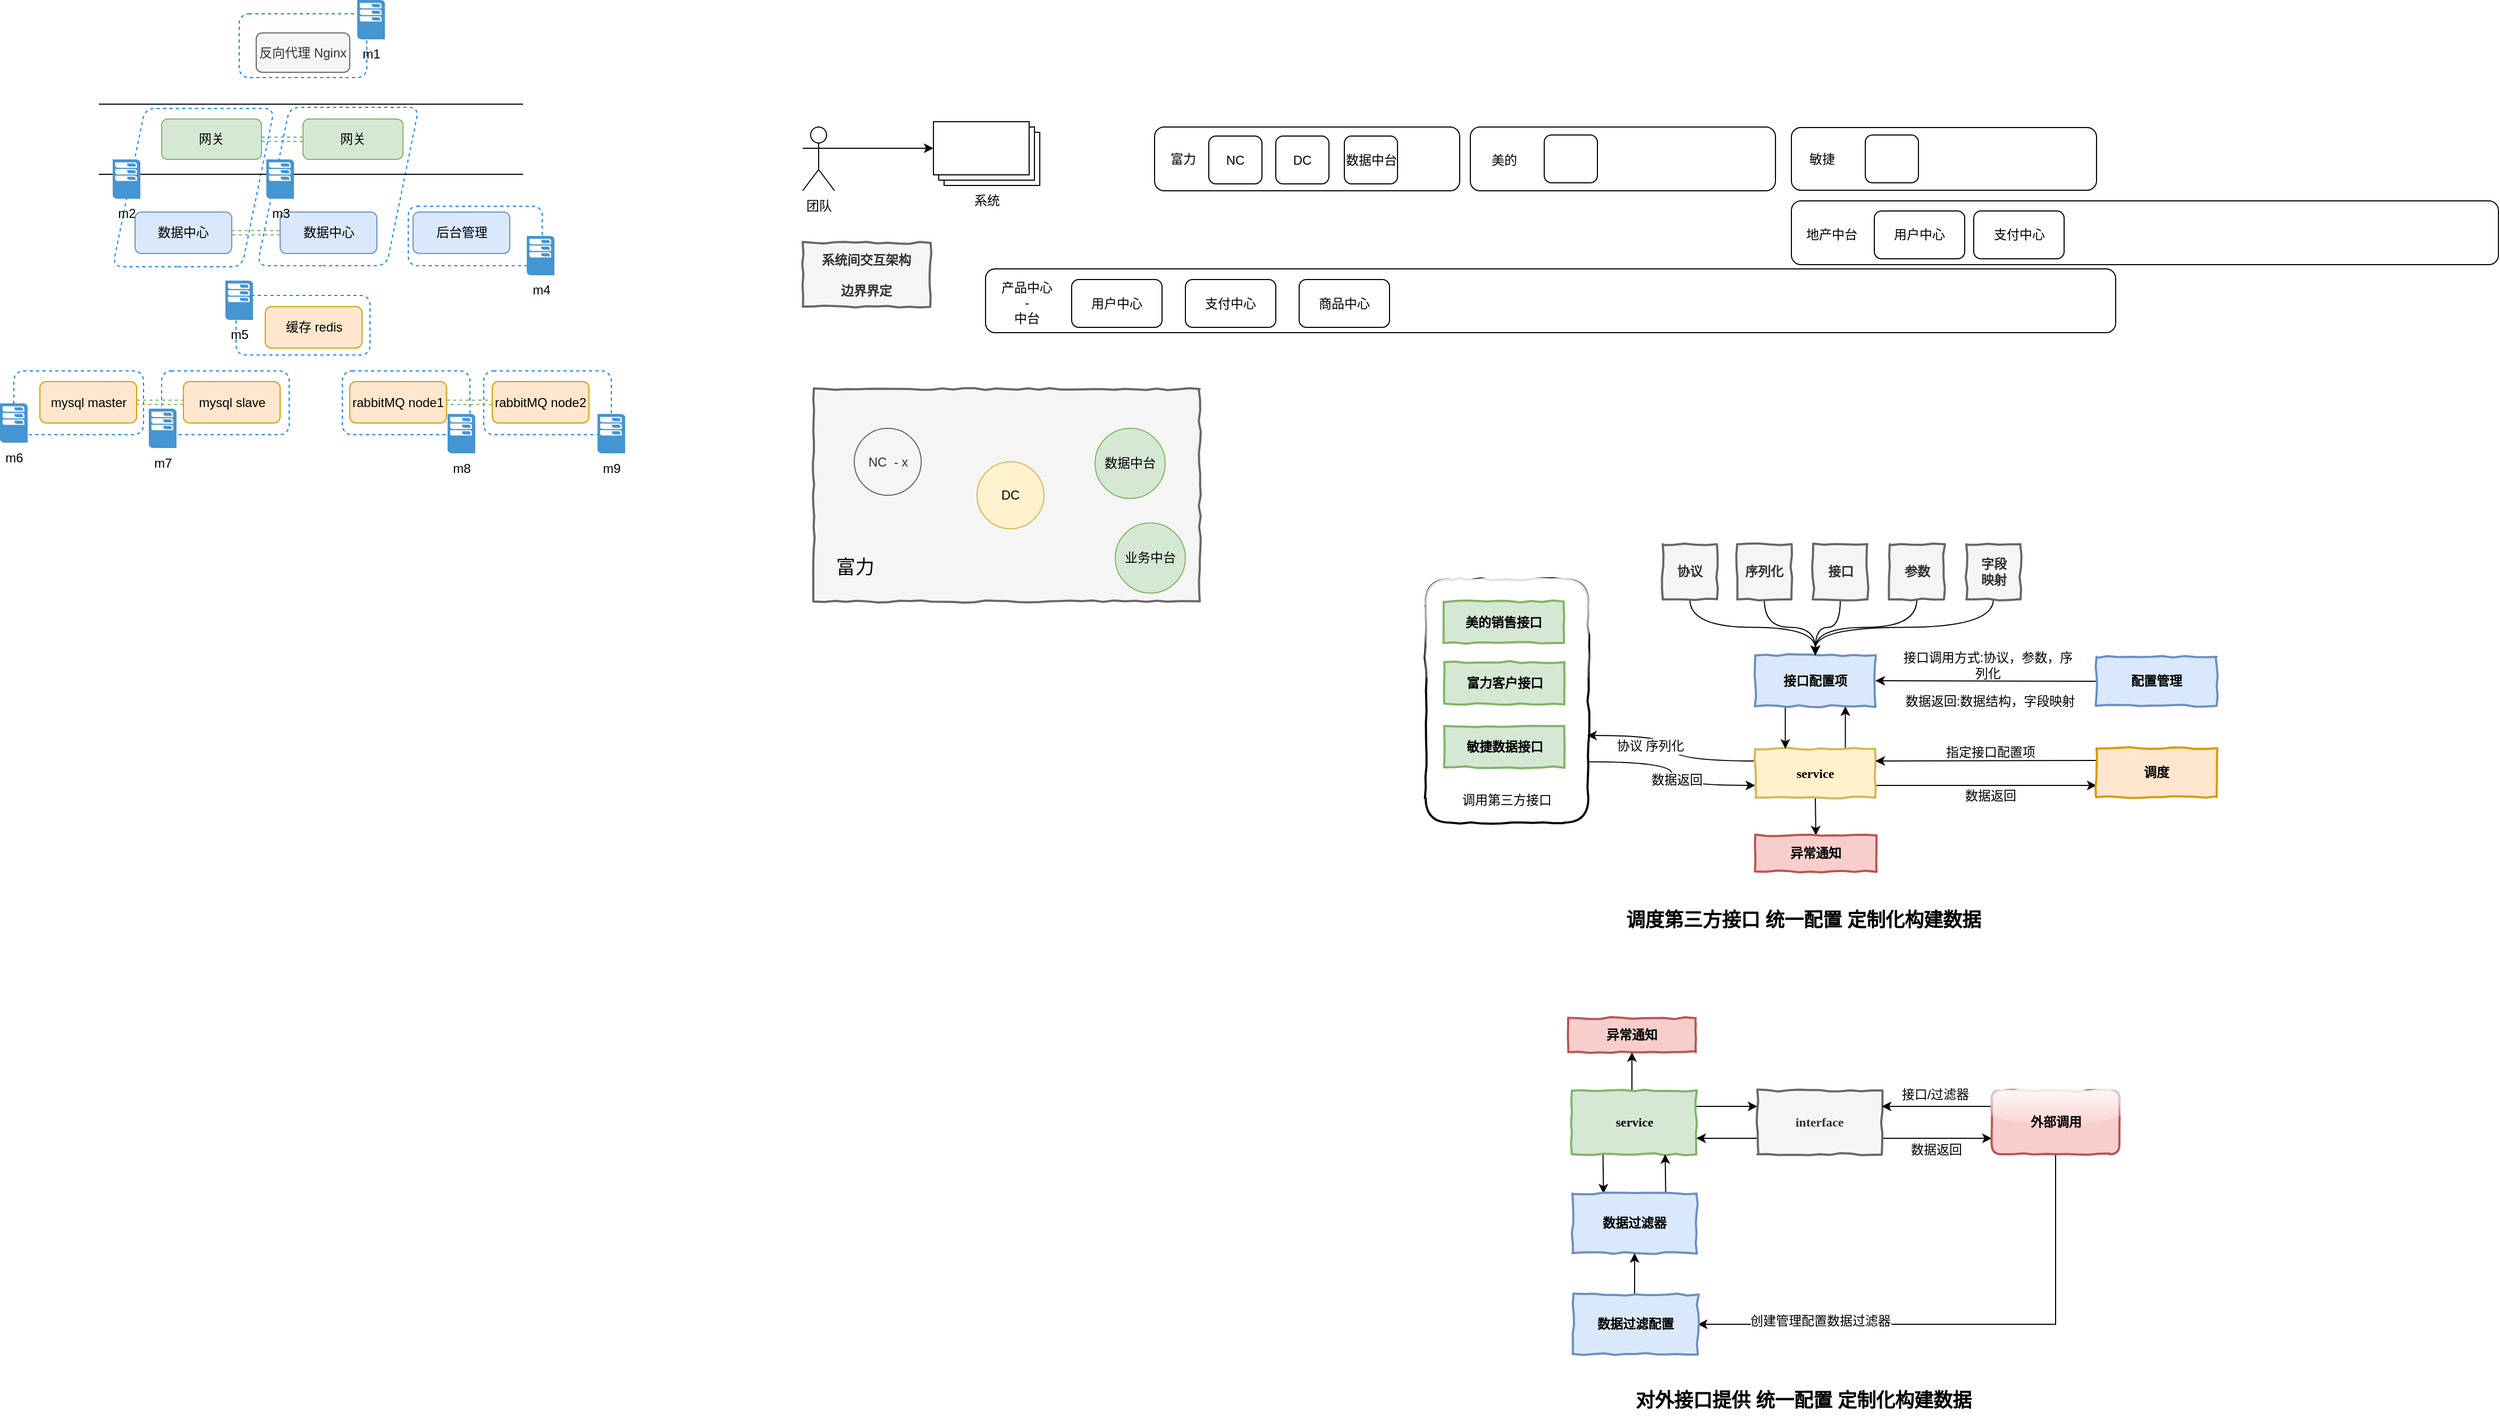 <mxfile version="10.6.3" type="github"><diagram id="8j4QV6iupwo2BrZy_Bge" name="ç¬¬ 1 é¡µ"><mxGraphModel dx="860" dy="574" grid="0" gridSize="10" guides="1" tooltips="1" connect="1" arrows="1" fold="1" page="1" pageScale="1" pageWidth="3300" pageHeight="4681" math="0" shadow="0"><root><mxCell id="0"/><mxCell id="1" parent="0"/><mxCell id="ocPGmNljcIVCdiM4A9-b-28" style="edgeStyle=orthogonalEdgeStyle;curved=1;rounded=0;orthogonalLoop=1;jettySize=auto;html=1;exitX=1;exitY=0.75;exitDx=0;exitDy=0;entryX=0;entryY=0.75;entryDx=0;entryDy=0;" edge="1" parent="1" source="ocPGmNljcIVCdiM4A9-b-8" target="ocPGmNljcIVCdiM4A9-b-10"><mxGeometry relative="1" as="geometry"/></mxCell><mxCell id="ocPGmNljcIVCdiM4A9-b-67" value="数据返回" style="text;html=1;resizable=0;points=[];align=center;verticalAlign=middle;labelBackgroundColor=#ffffff;" vertex="1" connectable="0" parent="ocPGmNljcIVCdiM4A9-b-28"><mxGeometry x="0.169" y="5" relative="1" as="geometry"><mxPoint as="offset"/></mxGeometry></mxCell><mxCell id="ocPGmNljcIVCdiM4A9-b-8" value="" style="html=1;whiteSpace=wrap;comic=1;strokeWidth=2;fontFamily=Comic Sans MS;fontStyle=1;rounded=1;glass=1;" vertex="1" parent="1"><mxGeometry x="1460" y="651" width="153" height="229" as="geometry"/></mxCell><mxCell id="tUfepJN6wgVoiMTjJK6x-27" value="" style="html=1;whiteSpace=wrap;comic=1;strokeWidth=2;fontFamily=Comic Sans MS;fontStyle=1;fillColor=#f5f5f5;strokeColor=#666666;fontColor=#333333;" vertex="1" parent="1"><mxGeometry x="884.5" y="472" width="363" height="200" as="geometry"/></mxCell><mxCell id="m1JuSl54RkbRaj8ku_ya-29" value="" style="rounded=1;whiteSpace=wrap;html=1;dashed=1;strokeColor=#007FFF;fillColor=none;" parent="1" vertex="1"><mxGeometry x="574" y="455" width="120" height="60" as="geometry"/></mxCell><mxCell id="m1JuSl54RkbRaj8ku_ya-28" value="" style="rounded=1;whiteSpace=wrap;html=1;dashed=1;strokeColor=#007FFF;fillColor=none;" parent="1" vertex="1"><mxGeometry x="441" y="455" width="120" height="60" as="geometry"/></mxCell><mxCell id="m1JuSl54RkbRaj8ku_ya-26" value="" style="rounded=1;whiteSpace=wrap;html=1;dashed=1;strokeColor=#007FFF;fillColor=none;" parent="1" vertex="1"><mxGeometry x="132" y="455" width="122" height="60" as="geometry"/></mxCell><mxCell id="m1JuSl54RkbRaj8ku_ya-27" value="" style="rounded=1;whiteSpace=wrap;html=1;dashed=1;strokeColor=#007FFF;fillColor=none;" parent="1" vertex="1"><mxGeometry x="271" y="455" width="120" height="60" as="geometry"/></mxCell><mxCell id="m1JuSl54RkbRaj8ku_ya-23" value="" style="rounded=1;whiteSpace=wrap;html=1;dashed=1;strokeColor=#007FFF;fillColor=none;" parent="1" vertex="1"><mxGeometry x="341" y="384" width="126" height="56" as="geometry"/></mxCell><mxCell id="m1JuSl54RkbRaj8ku_ya-21" value="" style="rounded=1;whiteSpace=wrap;html=1;dashed=1;strokeColor=#007FFF;fillColor=none;" parent="1" vertex="1"><mxGeometry x="503" y="300" width="126" height="56" as="geometry"/></mxCell><mxCell id="m1JuSl54RkbRaj8ku_ya-35" value="" style="shape=parallelogram;perimeter=parallelogramPerimeter;whiteSpace=wrap;html=1;dashed=1;strokeColor=#007FFF;fillColor=none;rounded=1;" parent="1" vertex="1"><mxGeometry x="361" y="207" width="152" height="149" as="geometry"/></mxCell><mxCell id="m1JuSl54RkbRaj8ku_ya-34" value="" style="shape=parallelogram;perimeter=parallelogramPerimeter;whiteSpace=wrap;html=1;dashed=1;strokeColor=#007FFF;fillColor=none;rounded=1;" parent="1" vertex="1"><mxGeometry x="225" y="208" width="152" height="149" as="geometry"/></mxCell><mxCell id="m1JuSl54RkbRaj8ku_ya-1" value="反向代理 Nginx" style="rounded=1;whiteSpace=wrap;html=1;fillColor=#f5f5f5;strokeColor=#666666;fontColor=#333333;" parent="1" vertex="1"><mxGeometry x="360" y="137" width="88" height="37" as="geometry"/></mxCell><mxCell id="m1JuSl54RkbRaj8ku_ya-40" style="edgeStyle=orthogonalEdgeStyle;curved=1;rounded=0;orthogonalLoop=1;jettySize=auto;html=1;exitX=1;exitY=0.5;exitDx=0;exitDy=0;entryX=0;entryY=0.5;entryDx=0;entryDy=0;dashed=1;shape=link;strokeColor=#67AB9F;" parent="1" source="m1JuSl54RkbRaj8ku_ya-2" target="m1JuSl54RkbRaj8ku_ya-3" edge="1"><mxGeometry relative="1" as="geometry"/></mxCell><mxCell id="m1JuSl54RkbRaj8ku_ya-2" value="网关&lt;br&gt;" style="rounded=1;whiteSpace=wrap;html=1;fillColor=#d5e8d4;strokeColor=#82b366;" parent="1" vertex="1"><mxGeometry x="271" y="218" width="94" height="38" as="geometry"/></mxCell><mxCell id="m1JuSl54RkbRaj8ku_ya-3" value="网关&lt;br&gt;" style="rounded=1;whiteSpace=wrap;html=1;fillColor=#d5e8d4;strokeColor=#82b366;" parent="1" vertex="1"><mxGeometry x="404" y="218" width="94" height="38" as="geometry"/></mxCell><mxCell id="m1JuSl54RkbRaj8ku_ya-4" value="" style="shape=link;html=1;width=66;" parent="1" edge="1"><mxGeometry width="50" height="50" relative="1" as="geometry"><mxPoint x="212" y="237" as="sourcePoint"/><mxPoint x="611" y="237" as="targetPoint"/></mxGeometry></mxCell><mxCell id="m1JuSl54RkbRaj8ku_ya-41" style="edgeStyle=orthogonalEdgeStyle;shape=link;curved=1;rounded=0;orthogonalLoop=1;jettySize=auto;html=1;exitX=1;exitY=0.5;exitDx=0;exitDy=0;entryX=0;entryY=0.5;entryDx=0;entryDy=0;dashed=1;fillColor=#d5e8d4;strokeColor=#82b366;" parent="1" source="m1JuSl54RkbRaj8ku_ya-5" target="m1JuSl54RkbRaj8ku_ya-6" edge="1"><mxGeometry relative="1" as="geometry"/></mxCell><mxCell id="m1JuSl54RkbRaj8ku_ya-5" value="数据中心&lt;br&gt;" style="rounded=1;whiteSpace=wrap;html=1;fillColor=#dae8fc;strokeColor=#6c8ebf;" parent="1" vertex="1"><mxGeometry x="246" y="305.5" width="91" height="39" as="geometry"/></mxCell><mxCell id="m1JuSl54RkbRaj8ku_ya-6" value="数据中心&lt;br&gt;" style="rounded=1;whiteSpace=wrap;html=1;fillColor=#dae8fc;strokeColor=#6c8ebf;" parent="1" vertex="1"><mxGeometry x="382.5" y="305.5" width="91" height="39" as="geometry"/></mxCell><mxCell id="m1JuSl54RkbRaj8ku_ya-7" value="后台管理&lt;br&gt;" style="rounded=1;whiteSpace=wrap;html=1;fillColor=#dae8fc;strokeColor=#6c8ebf;" parent="1" vertex="1"><mxGeometry x="507.5" y="305.5" width="91" height="39" as="geometry"/></mxCell><mxCell id="m1JuSl54RkbRaj8ku_ya-9" value="缓存 redis&lt;br&gt;" style="rounded=1;whiteSpace=wrap;html=1;fillColor=#ffe6cc;strokeColor=#d79b00;" parent="1" vertex="1"><mxGeometry x="368.5" y="394.5" width="91" height="39" as="geometry"/></mxCell><mxCell id="m1JuSl54RkbRaj8ku_ya-43" style="edgeStyle=orthogonalEdgeStyle;shape=link;curved=1;rounded=0;orthogonalLoop=1;jettySize=auto;html=1;exitX=1;exitY=0.5;exitDx=0;exitDy=0;entryX=0;entryY=0.5;entryDx=0;entryDy=0;dashed=1;fillColor=#d5e8d4;strokeColor=#82b366;" parent="1" source="m1JuSl54RkbRaj8ku_ya-10" target="m1JuSl54RkbRaj8ku_ya-11" edge="1"><mxGeometry relative="1" as="geometry"/></mxCell><mxCell id="m1JuSl54RkbRaj8ku_ya-10" value="mysql master&lt;br&gt;" style="rounded=1;whiteSpace=wrap;html=1;fillColor=#ffe6cc;strokeColor=#d79b00;" parent="1" vertex="1"><mxGeometry x="156.5" y="465" width="91" height="39" as="geometry"/></mxCell><mxCell id="m1JuSl54RkbRaj8ku_ya-11" value="mysql slave&lt;br&gt;" style="rounded=1;whiteSpace=wrap;html=1;fillColor=#ffe6cc;strokeColor=#d79b00;" parent="1" vertex="1"><mxGeometry x="291.5" y="465" width="91" height="39" as="geometry"/></mxCell><mxCell id="m1JuSl54RkbRaj8ku_ya-44" style="edgeStyle=orthogonalEdgeStyle;shape=link;curved=1;rounded=0;orthogonalLoop=1;jettySize=auto;html=1;exitX=1;exitY=0.5;exitDx=0;exitDy=0;entryX=0;entryY=0.5;entryDx=0;entryDy=0;dashed=1;fillColor=#d5e8d4;strokeColor=#82b366;" parent="1" source="m1JuSl54RkbRaj8ku_ya-12" target="m1JuSl54RkbRaj8ku_ya-13" edge="1"><mxGeometry relative="1" as="geometry"/></mxCell><mxCell id="m1JuSl54RkbRaj8ku_ya-12" value="rabbitMQ node1" style="rounded=1;whiteSpace=wrap;html=1;fillColor=#ffe6cc;strokeColor=#d79b00;" parent="1" vertex="1"><mxGeometry x="448" y="465" width="91" height="39" as="geometry"/></mxCell><mxCell id="m1JuSl54RkbRaj8ku_ya-13" value="rabbitMQ node2" style="rounded=1;whiteSpace=wrap;html=1;fillColor=#ffe6cc;strokeColor=#d79b00;" parent="1" vertex="1"><mxGeometry x="582" y="465" width="91" height="39" as="geometry"/></mxCell><mxCell id="m1JuSl54RkbRaj8ku_ya-19" value="" style="rounded=1;whiteSpace=wrap;html=1;dashed=1;strokeColor=#007FFF;fillColor=none;" parent="1" vertex="1"><mxGeometry x="344" y="119" width="120" height="60" as="geometry"/></mxCell><mxCell id="m1JuSl54RkbRaj8ku_ya-20" value="m1" style="shadow=0;dashed=0;html=1;strokeColor=none;fillColor=#4495D1;labelPosition=center;verticalLabelPosition=bottom;verticalAlign=top;align=center;outlineConnect=0;shape=mxgraph.veeam.2d.esx_esxi;" parent="1" vertex="1"><mxGeometry x="455" y="106" width="26" height="37" as="geometry"/></mxCell><mxCell id="m1JuSl54RkbRaj8ku_ya-24" value="m5" style="shadow=0;dashed=0;html=1;strokeColor=none;fillColor=#4495D1;labelPosition=center;verticalLabelPosition=bottom;verticalAlign=top;align=center;outlineConnect=0;shape=mxgraph.veeam.2d.esx_esxi;" parent="1" vertex="1"><mxGeometry x="331" y="370" width="26" height="37" as="geometry"/></mxCell><mxCell id="m1JuSl54RkbRaj8ku_ya-30" value="m6" style="shadow=0;dashed=0;html=1;strokeColor=none;fillColor=#4495D1;labelPosition=center;verticalLabelPosition=bottom;verticalAlign=top;align=center;outlineConnect=0;shape=mxgraph.veeam.2d.esx_esxi;" parent="1" vertex="1"><mxGeometry x="119" y="485.5" width="26" height="37" as="geometry"/></mxCell><mxCell id="m1JuSl54RkbRaj8ku_ya-31" value="m7" style="shadow=0;dashed=0;html=1;strokeColor=none;fillColor=#4495D1;labelPosition=center;verticalLabelPosition=bottom;verticalAlign=top;align=center;outlineConnect=0;shape=mxgraph.veeam.2d.esx_esxi;" parent="1" vertex="1"><mxGeometry x="259" y="490.5" width="26" height="37" as="geometry"/></mxCell><mxCell id="m1JuSl54RkbRaj8ku_ya-32" value="m8" style="shadow=0;dashed=0;html=1;strokeColor=none;fillColor=#4495D1;labelPosition=center;verticalLabelPosition=bottom;verticalAlign=top;align=center;outlineConnect=0;shape=mxgraph.veeam.2d.esx_esxi;" parent="1" vertex="1"><mxGeometry x="540" y="495.5" width="26" height="37" as="geometry"/></mxCell><mxCell id="m1JuSl54RkbRaj8ku_ya-33" value="m9&lt;br&gt;" style="shadow=0;dashed=0;html=1;strokeColor=none;fillColor=#4495D1;labelPosition=center;verticalLabelPosition=bottom;verticalAlign=top;align=center;outlineConnect=0;shape=mxgraph.veeam.2d.esx_esxi;" parent="1" vertex="1"><mxGeometry x="681" y="495.5" width="26" height="37" as="geometry"/></mxCell><mxCell id="m1JuSl54RkbRaj8ku_ya-36" value="m2" style="shadow=0;dashed=0;html=1;strokeColor=none;fillColor=#4495D1;labelPosition=center;verticalLabelPosition=bottom;verticalAlign=top;align=center;outlineConnect=0;shape=mxgraph.veeam.2d.esx_esxi;" parent="1" vertex="1"><mxGeometry x="225" y="256" width="26" height="37" as="geometry"/></mxCell><mxCell id="m1JuSl54RkbRaj8ku_ya-38" value="m3" style="shadow=0;dashed=0;html=1;strokeColor=none;fillColor=#4495D1;labelPosition=center;verticalLabelPosition=bottom;verticalAlign=top;align=center;outlineConnect=0;shape=mxgraph.veeam.2d.esx_esxi;" parent="1" vertex="1"><mxGeometry x="369.5" y="256" width="26" height="37" as="geometry"/></mxCell><mxCell id="m1JuSl54RkbRaj8ku_ya-39" value="m4&lt;br&gt;" style="shadow=0;dashed=0;html=1;strokeColor=none;fillColor=#4495D1;labelPosition=center;verticalLabelPosition=bottom;verticalAlign=top;align=center;outlineConnect=0;shape=mxgraph.veeam.2d.esx_esxi;" parent="1" vertex="1"><mxGeometry x="614.5" y="328" width="26" height="37" as="geometry"/></mxCell><mxCell id="tUfepJN6wgVoiMTjJK6x-1" value="" style="rounded=1;whiteSpace=wrap;html=1;" vertex="1" parent="1"><mxGeometry x="1046" y="359" width="1063" height="60" as="geometry"/></mxCell><mxCell id="tUfepJN6wgVoiMTjJK6x-2" value="用户中心" style="rounded=1;whiteSpace=wrap;html=1;" vertex="1" parent="1"><mxGeometry x="1127" y="369" width="85" height="45" as="geometry"/></mxCell><mxCell id="tUfepJN6wgVoiMTjJK6x-3" value="产品中心&lt;br&gt;-&lt;br&gt;中台&lt;br&gt;&lt;br&gt;" style="text;html=1;strokeColor=none;fillColor=none;align=center;verticalAlign=middle;whiteSpace=wrap;rounded=0;" vertex="1" parent="1"><mxGeometry x="1058" y="388" width="54" height="20" as="geometry"/></mxCell><mxCell id="tUfepJN6wgVoiMTjJK6x-6" value="支付中心" style="rounded=1;whiteSpace=wrap;html=1;" vertex="1" parent="1"><mxGeometry x="1234" y="369" width="85" height="45" as="geometry"/></mxCell><mxCell id="tUfepJN6wgVoiMTjJK6x-7" value="商品中心" style="rounded=1;whiteSpace=wrap;html=1;" vertex="1" parent="1"><mxGeometry x="1341" y="369" width="85" height="45" as="geometry"/></mxCell><mxCell id="tUfepJN6wgVoiMTjJK6x-8" value="" style="rounded=1;whiteSpace=wrap;html=1;" vertex="1" parent="1"><mxGeometry x="1804" y="295" width="665" height="60" as="geometry"/></mxCell><mxCell id="tUfepJN6wgVoiMTjJK6x-9" value="地产中台" style="text;html=1;strokeColor=none;fillColor=none;align=center;verticalAlign=middle;whiteSpace=wrap;rounded=0;" vertex="1" parent="1"><mxGeometry x="1815" y="317" width="54" height="20" as="geometry"/></mxCell><mxCell id="tUfepJN6wgVoiMTjJK6x-10" value="用户中心" style="rounded=1;whiteSpace=wrap;html=1;" vertex="1" parent="1"><mxGeometry x="1882" y="304.5" width="85" height="45" as="geometry"/></mxCell><mxCell id="tUfepJN6wgVoiMTjJK6x-11" value="支付中心" style="rounded=1;whiteSpace=wrap;html=1;" vertex="1" parent="1"><mxGeometry x="1975.5" y="304.5" width="85" height="45" as="geometry"/></mxCell><mxCell id="tUfepJN6wgVoiMTjJK6x-12" value="" style="rounded=1;whiteSpace=wrap;html=1;" vertex="1" parent="1"><mxGeometry x="1205" y="225.5" width="287" height="60" as="geometry"/></mxCell><mxCell id="tUfepJN6wgVoiMTjJK6x-13" value="" style="rounded=1;whiteSpace=wrap;html=1;" vertex="1" parent="1"><mxGeometry x="1502" y="225.5" width="287" height="60" as="geometry"/></mxCell><mxCell id="tUfepJN6wgVoiMTjJK6x-14" value="富力" style="text;html=1;strokeColor=none;fillColor=none;align=center;verticalAlign=middle;whiteSpace=wrap;rounded=0;" vertex="1" parent="1"><mxGeometry x="1212" y="246" width="40" height="20" as="geometry"/></mxCell><mxCell id="tUfepJN6wgVoiMTjJK6x-15" value="NC" style="rounded=1;whiteSpace=wrap;html=1;" vertex="1" parent="1"><mxGeometry x="1256" y="234" width="50" height="45" as="geometry"/></mxCell><mxCell id="tUfepJN6wgVoiMTjJK6x-16" value="DC" style="rounded=1;whiteSpace=wrap;html=1;" vertex="1" parent="1"><mxGeometry x="1319" y="234" width="50" height="45" as="geometry"/></mxCell><mxCell id="tUfepJN6wgVoiMTjJK6x-17" value="数据中台" style="rounded=1;whiteSpace=wrap;html=1;" vertex="1" parent="1"><mxGeometry x="1383.5" y="234" width="50" height="45" as="geometry"/></mxCell><mxCell id="tUfepJN6wgVoiMTjJK6x-20" style="edgeStyle=orthogonalEdgeStyle;rounded=0;orthogonalLoop=1;jettySize=auto;html=1;exitX=1;exitY=0.333;exitDx=0;exitDy=0;exitPerimeter=0;entryX=0;entryY=0;entryDx=0;entryDy=25;entryPerimeter=0;" edge="1" parent="1" source="tUfepJN6wgVoiMTjJK6x-18" target="tUfepJN6wgVoiMTjJK6x-19"><mxGeometry relative="1" as="geometry"/></mxCell><mxCell id="tUfepJN6wgVoiMTjJK6x-18" value="团队" style="shape=umlActor;verticalLabelPosition=bottom;labelBackgroundColor=#ffffff;verticalAlign=top;html=1;outlineConnect=0;" vertex="1" parent="1"><mxGeometry x="874" y="225.5" width="30" height="60" as="geometry"/></mxCell><mxCell id="tUfepJN6wgVoiMTjJK6x-19" value="系统" style="verticalLabelPosition=bottom;verticalAlign=top;html=1;shape=mxgraph.basic.layered_rect;dx=10;outlineConnect=0;" vertex="1" parent="1"><mxGeometry x="997" y="220.5" width="100" height="60" as="geometry"/></mxCell><mxCell id="tUfepJN6wgVoiMTjJK6x-23" value="系统间交互架构&lt;br&gt;&lt;br&gt;边界界定&lt;br&gt;" style="html=1;whiteSpace=wrap;comic=1;strokeWidth=2;fontFamily=Comic Sans MS;fontStyle=1;fillColor=#f5f5f5;strokeColor=#666666;fontColor=#333333;" vertex="1" parent="1"><mxGeometry x="874" y="334.5" width="120" height="60" as="geometry"/></mxCell><mxCell id="tUfepJN6wgVoiMTjJK6x-24" value="DC" style="ellipse;whiteSpace=wrap;html=1;aspect=fixed;fillColor=#fff2cc;strokeColor=#d6b656;" vertex="1" parent="1"><mxGeometry x="1038" y="540.5" width="63" height="63" as="geometry"/></mxCell><mxCell id="tUfepJN6wgVoiMTjJK6x-25" value="数据中台&lt;br&gt;" style="ellipse;whiteSpace=wrap;html=1;aspect=fixed;fillColor=#d5e8d4;strokeColor=#82b366;" vertex="1" parent="1"><mxGeometry x="1149" y="509" width="66" height="66" as="geometry"/></mxCell><mxCell id="tUfepJN6wgVoiMTjJK6x-28" value="NC&amp;nbsp; - x" style="ellipse;whiteSpace=wrap;html=1;aspect=fixed;fillColor=#f5f5f5;strokeColor=#666666;fontColor=#333333;" vertex="1" parent="1"><mxGeometry x="922.5" y="509" width="63" height="63" as="geometry"/></mxCell><mxCell id="tUfepJN6wgVoiMTjJK6x-29" value="美的" style="text;html=1;strokeColor=none;fillColor=none;align=center;verticalAlign=middle;whiteSpace=wrap;rounded=0;" vertex="1" parent="1"><mxGeometry x="1514" y="247" width="40" height="20" as="geometry"/></mxCell><mxCell id="tUfepJN6wgVoiMTjJK6x-31" value="&lt;font style=&quot;font-size: 18px ; font-weight: normal&quot;&gt;富力&lt;/font&gt;" style="text;strokeColor=none;fillColor=none;html=1;fontSize=24;fontStyle=1;verticalAlign=middle;align=center;" vertex="1" parent="1"><mxGeometry x="893.5" y="618" width="58" height="40" as="geometry"/></mxCell><mxCell id="tUfepJN6wgVoiMTjJK6x-33" value="" style="rounded=1;whiteSpace=wrap;html=1;" vertex="1" parent="1"><mxGeometry x="1571.5" y="233" width="50" height="45" as="geometry"/></mxCell><mxCell id="ocPGmNljcIVCdiM4A9-b-1" value="" style="rounded=1;whiteSpace=wrap;html=1;" vertex="1" parent="1"><mxGeometry x="1804" y="226" width="287" height="59" as="geometry"/></mxCell><mxCell id="ocPGmNljcIVCdiM4A9-b-2" value="" style="rounded=1;whiteSpace=wrap;html=1;" vertex="1" parent="1"><mxGeometry x="1873.5" y="233" width="50" height="45" as="geometry"/></mxCell><mxCell id="ocPGmNljcIVCdiM4A9-b-3" value="敏捷" style="text;html=1;strokeColor=none;fillColor=none;align=center;verticalAlign=middle;whiteSpace=wrap;rounded=0;" vertex="1" parent="1"><mxGeometry x="1813" y="245.5" width="40" height="20" as="geometry"/></mxCell><mxCell id="ocPGmNljcIVCdiM4A9-b-4" value="业务中台&lt;br&gt;" style="ellipse;whiteSpace=wrap;html=1;aspect=fixed;fillColor=#d5e8d4;strokeColor=#82b366;" vertex="1" parent="1"><mxGeometry x="1168" y="598" width="66" height="66" as="geometry"/></mxCell><mxCell id="ocPGmNljcIVCdiM4A9-b-5" value="美的销售接口" style="html=1;whiteSpace=wrap;comic=1;strokeWidth=2;fontFamily=Comic Sans MS;fontStyle=1;fillColor=#d5e8d4;strokeColor=#82b366;" vertex="1" parent="1"><mxGeometry x="1477" y="672" width="113" height="39" as="geometry"/></mxCell><mxCell id="ocPGmNljcIVCdiM4A9-b-6" value="富力客户接口" style="html=1;whiteSpace=wrap;comic=1;strokeWidth=2;fontFamily=Comic Sans MS;fontStyle=1;fillColor=#d5e8d4;strokeColor=#82b366;" vertex="1" parent="1"><mxGeometry x="1477.5" y="729" width="113" height="39" as="geometry"/></mxCell><mxCell id="ocPGmNljcIVCdiM4A9-b-7" value="敏捷数据接口" style="html=1;whiteSpace=wrap;comic=1;strokeWidth=2;fontFamily=Comic Sans MS;fontStyle=1;fillColor=#d5e8d4;strokeColor=#82b366;" vertex="1" parent="1"><mxGeometry x="1477.5" y="789" width="113" height="39" as="geometry"/></mxCell><mxCell id="ocPGmNljcIVCdiM4A9-b-9" value="调用第三方接口" style="text;html=1;strokeColor=none;fillColor=none;align=center;verticalAlign=middle;whiteSpace=wrap;rounded=0;" vertex="1" parent="1"><mxGeometry x="1492" y="849" width="89" height="20" as="geometry"/></mxCell><mxCell id="ocPGmNljcIVCdiM4A9-b-13" style="edgeStyle=orthogonalEdgeStyle;rounded=0;orthogonalLoop=1;jettySize=auto;html=1;exitX=0.75;exitY=0;exitDx=0;exitDy=0;entryX=0.75;entryY=1;entryDx=0;entryDy=0;" edge="1" parent="1" source="ocPGmNljcIVCdiM4A9-b-10" target="ocPGmNljcIVCdiM4A9-b-11"><mxGeometry relative="1" as="geometry"/></mxCell><mxCell id="ocPGmNljcIVCdiM4A9-b-14" style="edgeStyle=orthogonalEdgeStyle;rounded=0;orthogonalLoop=1;jettySize=auto;html=1;exitX=0;exitY=0.25;exitDx=0;exitDy=0;curved=1;entryX=0.993;entryY=0.642;entryDx=0;entryDy=0;entryPerimeter=0;" edge="1" parent="1" source="ocPGmNljcIVCdiM4A9-b-10" target="ocPGmNljcIVCdiM4A9-b-8"><mxGeometry relative="1" as="geometry"/></mxCell><mxCell id="ocPGmNljcIVCdiM4A9-b-15" value="协议 序列化" style="text;html=1;resizable=0;points=[];align=center;verticalAlign=middle;labelBackgroundColor=#ffffff;" vertex="1" connectable="0" parent="ocPGmNljcIVCdiM4A9-b-14"><mxGeometry x="0.358" y="10" relative="1" as="geometry"><mxPoint as="offset"/></mxGeometry></mxCell><mxCell id="ocPGmNljcIVCdiM4A9-b-69" style="edgeStyle=orthogonalEdgeStyle;rounded=0;orthogonalLoop=1;jettySize=auto;html=1;exitX=0.5;exitY=1;exitDx=0;exitDy=0;entryX=0.5;entryY=0;entryDx=0;entryDy=0;" edge="1" parent="1" source="ocPGmNljcIVCdiM4A9-b-10" target="ocPGmNljcIVCdiM4A9-b-68"><mxGeometry relative="1" as="geometry"/></mxCell><mxCell id="ocPGmNljcIVCdiM4A9-b-74" style="edgeStyle=orthogonalEdgeStyle;rounded=0;orthogonalLoop=1;jettySize=auto;html=1;exitX=1;exitY=0.75;exitDx=0;exitDy=0;" edge="1" parent="1" source="ocPGmNljcIVCdiM4A9-b-10"><mxGeometry relative="1" as="geometry"><mxPoint x="2091" y="845" as="targetPoint"/></mxGeometry></mxCell><mxCell id="ocPGmNljcIVCdiM4A9-b-10" value="service" style="html=1;whiteSpace=wrap;comic=1;strokeWidth=2;fontFamily=Comic Sans MS;fontStyle=1;fillColor=#fff2cc;strokeColor=#d6b656;" vertex="1" parent="1"><mxGeometry x="1770" y="810.5" width="113" height="46" as="geometry"/></mxCell><mxCell id="ocPGmNljcIVCdiM4A9-b-12" style="edgeStyle=orthogonalEdgeStyle;rounded=0;orthogonalLoop=1;jettySize=auto;html=1;exitX=0.25;exitY=1;exitDx=0;exitDy=0;entryX=0.25;entryY=0;entryDx=0;entryDy=0;" edge="1" parent="1" source="ocPGmNljcIVCdiM4A9-b-11" target="ocPGmNljcIVCdiM4A9-b-10"><mxGeometry relative="1" as="geometry"/></mxCell><mxCell id="ocPGmNljcIVCdiM4A9-b-11" value="接口配置项" style="html=1;whiteSpace=wrap;comic=1;strokeWidth=2;fontFamily=Comic Sans MS;fontStyle=1;fillColor=#dae8fc;strokeColor=#6c8ebf;" vertex="1" parent="1"><mxGeometry x="1770" y="722.5" width="113" height="48" as="geometry"/></mxCell><mxCell id="ocPGmNljcIVCdiM4A9-b-21" style="edgeStyle=orthogonalEdgeStyle;curved=1;rounded=0;orthogonalLoop=1;jettySize=auto;html=1;exitX=0.5;exitY=1;exitDx=0;exitDy=0;" edge="1" parent="1" source="ocPGmNljcIVCdiM4A9-b-16" target="ocPGmNljcIVCdiM4A9-b-11"><mxGeometry relative="1" as="geometry"/></mxCell><mxCell id="ocPGmNljcIVCdiM4A9-b-16" value="协议" style="html=1;whiteSpace=wrap;comic=1;strokeWidth=2;fontFamily=Comic Sans MS;fontStyle=1;fillColor=#f5f5f5;strokeColor=#666666;fontColor=#333333;" vertex="1" parent="1"><mxGeometry x="1683" y="618" width="51" height="52" as="geometry"/></mxCell><mxCell id="ocPGmNljcIVCdiM4A9-b-22" style="edgeStyle=orthogonalEdgeStyle;curved=1;rounded=0;orthogonalLoop=1;jettySize=auto;html=1;exitX=0.5;exitY=1;exitDx=0;exitDy=0;entryX=0.5;entryY=0;entryDx=0;entryDy=0;" edge="1" parent="1" source="ocPGmNljcIVCdiM4A9-b-17" target="ocPGmNljcIVCdiM4A9-b-11"><mxGeometry relative="1" as="geometry"/></mxCell><mxCell id="ocPGmNljcIVCdiM4A9-b-17" value="序列化" style="html=1;whiteSpace=wrap;comic=1;strokeWidth=2;fontFamily=Comic Sans MS;fontStyle=1;fillColor=#f5f5f5;strokeColor=#666666;fontColor=#333333;" vertex="1" parent="1"><mxGeometry x="1753" y="618" width="51" height="52" as="geometry"/></mxCell><mxCell id="ocPGmNljcIVCdiM4A9-b-23" style="edgeStyle=orthogonalEdgeStyle;curved=1;rounded=0;orthogonalLoop=1;jettySize=auto;html=1;exitX=0.5;exitY=1;exitDx=0;exitDy=0;entryX=0.5;entryY=0;entryDx=0;entryDy=0;" edge="1" parent="1" source="ocPGmNljcIVCdiM4A9-b-18" target="ocPGmNljcIVCdiM4A9-b-11"><mxGeometry relative="1" as="geometry"/></mxCell><mxCell id="ocPGmNljcIVCdiM4A9-b-18" value="接口" style="html=1;whiteSpace=wrap;comic=1;strokeWidth=2;fontFamily=Comic Sans MS;fontStyle=1;fillColor=#f5f5f5;strokeColor=#666666;fontColor=#333333;" vertex="1" parent="1"><mxGeometry x="1824.5" y="618" width="51" height="52" as="geometry"/></mxCell><mxCell id="ocPGmNljcIVCdiM4A9-b-24" style="edgeStyle=orthogonalEdgeStyle;curved=1;rounded=0;orthogonalLoop=1;jettySize=auto;html=1;exitX=0.5;exitY=1;exitDx=0;exitDy=0;entryX=0.5;entryY=0;entryDx=0;entryDy=0;" edge="1" parent="1" source="ocPGmNljcIVCdiM4A9-b-19" target="ocPGmNljcIVCdiM4A9-b-11"><mxGeometry relative="1" as="geometry"/></mxCell><mxCell id="ocPGmNljcIVCdiM4A9-b-19" value="字段&lt;br&gt;映射&lt;br&gt;" style="html=1;whiteSpace=wrap;comic=1;strokeWidth=2;fontFamily=Comic Sans MS;fontStyle=1;fillColor=#f5f5f5;strokeColor=#666666;fontColor=#333333;" vertex="1" parent="1"><mxGeometry x="1968.5" y="618" width="51" height="52" as="geometry"/></mxCell><mxCell id="ocPGmNljcIVCdiM4A9-b-26" style="edgeStyle=orthogonalEdgeStyle;curved=1;rounded=0;orthogonalLoop=1;jettySize=auto;html=1;exitX=0;exitY=0.25;exitDx=0;exitDy=0;entryX=1;entryY=0.25;entryDx=0;entryDy=0;" edge="1" parent="1" source="ocPGmNljcIVCdiM4A9-b-25" target="ocPGmNljcIVCdiM4A9-b-10"><mxGeometry relative="1" as="geometry"/></mxCell><mxCell id="ocPGmNljcIVCdiM4A9-b-25" value="调度" style="html=1;whiteSpace=wrap;comic=1;strokeWidth=2;fontFamily=Comic Sans MS;fontStyle=1;fillColor=#ffe6cc;strokeColor=#d79b00;" vertex="1" parent="1"><mxGeometry x="2091" y="810" width="113" height="46" as="geometry"/></mxCell><mxCell id="ocPGmNljcIVCdiM4A9-b-30" style="edgeStyle=orthogonalEdgeStyle;curved=1;rounded=0;orthogonalLoop=1;jettySize=auto;html=1;exitX=0.5;exitY=1;exitDx=0;exitDy=0;entryX=0.5;entryY=0;entryDx=0;entryDy=0;" edge="1" parent="1" source="ocPGmNljcIVCdiM4A9-b-29" target="ocPGmNljcIVCdiM4A9-b-11"><mxGeometry relative="1" as="geometry"/></mxCell><mxCell id="ocPGmNljcIVCdiM4A9-b-29" value="参数" style="html=1;whiteSpace=wrap;comic=1;strokeWidth=2;fontFamily=Comic Sans MS;fontStyle=1;fillColor=#f5f5f5;strokeColor=#666666;fontColor=#333333;" vertex="1" parent="1"><mxGeometry x="1896.5" y="618" width="51" height="52" as="geometry"/></mxCell><mxCell id="ocPGmNljcIVCdiM4A9-b-60" style="edgeStyle=orthogonalEdgeStyle;rounded=0;orthogonalLoop=1;jettySize=auto;html=1;exitX=1;exitY=0.25;exitDx=0;exitDy=0;entryX=0;entryY=0.25;entryDx=0;entryDy=0;" edge="1" parent="1" source="ocPGmNljcIVCdiM4A9-b-31" target="ocPGmNljcIVCdiM4A9-b-36"><mxGeometry relative="1" as="geometry"/></mxCell><mxCell id="ocPGmNljcIVCdiM4A9-b-63" style="edgeStyle=orthogonalEdgeStyle;rounded=0;orthogonalLoop=1;jettySize=auto;html=1;exitX=0.25;exitY=1;exitDx=0;exitDy=0;entryX=0.25;entryY=0;entryDx=0;entryDy=0;" edge="1" parent="1" source="ocPGmNljcIVCdiM4A9-b-31" target="ocPGmNljcIVCdiM4A9-b-38"><mxGeometry relative="1" as="geometry"/></mxCell><mxCell id="ocPGmNljcIVCdiM4A9-b-72" style="edgeStyle=orthogonalEdgeStyle;rounded=0;orthogonalLoop=1;jettySize=auto;html=1;exitX=0.5;exitY=0;exitDx=0;exitDy=0;entryX=0.5;entryY=1;entryDx=0;entryDy=0;" edge="1" parent="1" source="ocPGmNljcIVCdiM4A9-b-31" target="ocPGmNljcIVCdiM4A9-b-71"><mxGeometry relative="1" as="geometry"/></mxCell><mxCell id="ocPGmNljcIVCdiM4A9-b-31" value="service" style="html=1;whiteSpace=wrap;comic=1;strokeWidth=2;fontFamily=Comic Sans MS;fontStyle=1;fillColor=#d5e8d4;strokeColor=#82b366;" vertex="1" parent="1"><mxGeometry x="1597.5" y="1132" width="117" height="60" as="geometry"/></mxCell><mxCell id="ocPGmNljcIVCdiM4A9-b-33" style="edgeStyle=orthogonalEdgeStyle;curved=1;rounded=0;orthogonalLoop=1;jettySize=auto;html=1;exitX=0;exitY=0.5;exitDx=0;exitDy=0;entryX=1;entryY=0.5;entryDx=0;entryDy=0;" edge="1" parent="1" source="ocPGmNljcIVCdiM4A9-b-32" target="ocPGmNljcIVCdiM4A9-b-11"><mxGeometry relative="1" as="geometry"/></mxCell><mxCell id="ocPGmNljcIVCdiM4A9-b-32" value="配置管理" style="html=1;whiteSpace=wrap;comic=1;strokeWidth=2;fontFamily=Comic Sans MS;fontStyle=1;fillColor=#dae8fc;strokeColor=#6c8ebf;" vertex="1" parent="1"><mxGeometry x="2091" y="724" width="113" height="46" as="geometry"/></mxCell><mxCell id="ocPGmNljcIVCdiM4A9-b-34" value="&lt;span style=&quot;font-size: 18px&quot;&gt;调度第三方接口 统一配置 定制化构建数据&lt;/span&gt;" style="text;strokeColor=none;fillColor=none;html=1;fontSize=24;fontStyle=1;verticalAlign=middle;align=center;" vertex="1" parent="1"><mxGeometry x="1672" y="950" width="286" height="40" as="geometry"/></mxCell><mxCell id="ocPGmNljcIVCdiM4A9-b-51" style="edgeStyle=orthogonalEdgeStyle;rounded=0;orthogonalLoop=1;jettySize=auto;html=1;exitX=1;exitY=0.75;exitDx=0;exitDy=0;entryX=0;entryY=0.75;entryDx=0;entryDy=0;" edge="1" parent="1" source="ocPGmNljcIVCdiM4A9-b-36" target="ocPGmNljcIVCdiM4A9-b-44"><mxGeometry relative="1" as="geometry"/></mxCell><mxCell id="ocPGmNljcIVCdiM4A9-b-61" style="edgeStyle=orthogonalEdgeStyle;rounded=0;orthogonalLoop=1;jettySize=auto;html=1;exitX=0;exitY=0.75;exitDx=0;exitDy=0;entryX=1;entryY=0.75;entryDx=0;entryDy=0;" edge="1" parent="1" source="ocPGmNljcIVCdiM4A9-b-36" target="ocPGmNljcIVCdiM4A9-b-31"><mxGeometry relative="1" as="geometry"/></mxCell><mxCell id="ocPGmNljcIVCdiM4A9-b-36" value="interface" style="html=1;whiteSpace=wrap;comic=1;strokeWidth=2;fontFamily=Comic Sans MS;fontStyle=1;fillColor=#f5f5f5;strokeColor=#666666;fontColor=#333333;" vertex="1" parent="1"><mxGeometry x="1772" y="1132" width="117" height="60" as="geometry"/></mxCell><mxCell id="ocPGmNljcIVCdiM4A9-b-62" style="edgeStyle=orthogonalEdgeStyle;rounded=0;orthogonalLoop=1;jettySize=auto;html=1;exitX=0.75;exitY=0;exitDx=0;exitDy=0;entryX=0.75;entryY=1;entryDx=0;entryDy=0;" edge="1" parent="1" source="ocPGmNljcIVCdiM4A9-b-38" target="ocPGmNljcIVCdiM4A9-b-31"><mxGeometry relative="1" as="geometry"/></mxCell><mxCell id="ocPGmNljcIVCdiM4A9-b-38" value="数据过滤器" style="html=1;whiteSpace=wrap;comic=1;strokeWidth=2;fontFamily=Comic Sans MS;fontStyle=1;fillColor=#dae8fc;strokeColor=#6c8ebf;" vertex="1" parent="1"><mxGeometry x="1598" y="1229" width="117" height="56" as="geometry"/></mxCell><mxCell id="ocPGmNljcIVCdiM4A9-b-50" style="edgeStyle=orthogonalEdgeStyle;rounded=0;orthogonalLoop=1;jettySize=auto;html=1;exitX=0;exitY=0.25;exitDx=0;exitDy=0;entryX=1;entryY=0.25;entryDx=0;entryDy=0;" edge="1" parent="1" source="ocPGmNljcIVCdiM4A9-b-44" target="ocPGmNljcIVCdiM4A9-b-36"><mxGeometry relative="1" as="geometry"/></mxCell><mxCell id="ocPGmNljcIVCdiM4A9-b-56" style="edgeStyle=orthogonalEdgeStyle;rounded=0;orthogonalLoop=1;jettySize=auto;html=1;exitX=0.5;exitY=1;exitDx=0;exitDy=0;entryX=1;entryY=0.5;entryDx=0;entryDy=0;" edge="1" parent="1" source="ocPGmNljcIVCdiM4A9-b-44" target="ocPGmNljcIVCdiM4A9-b-53"><mxGeometry relative="1" as="geometry"/></mxCell><mxCell id="ocPGmNljcIVCdiM4A9-b-70" value="创建管理配置数据过滤器" style="text;html=1;resizable=0;points=[];align=center;verticalAlign=middle;labelBackgroundColor=#ffffff;" vertex="1" connectable="0" parent="ocPGmNljcIVCdiM4A9-b-56"><mxGeometry x="0.537" y="-3" relative="1" as="geometry"><mxPoint as="offset"/></mxGeometry></mxCell><mxCell id="ocPGmNljcIVCdiM4A9-b-44" value="外部调用" style="html=1;whiteSpace=wrap;comic=1;strokeWidth=2;fontFamily=Comic Sans MS;fontStyle=1;fillColor=#f8cecc;strokeColor=#b85450;rounded=1;shadow=0;glass=1;" vertex="1" parent="1"><mxGeometry x="1992.5" y="1132" width="120" height="60" as="geometry"/></mxCell><mxCell id="ocPGmNljcIVCdiM4A9-b-64" style="edgeStyle=orthogonalEdgeStyle;rounded=0;orthogonalLoop=1;jettySize=auto;html=1;exitX=0.5;exitY=0;exitDx=0;exitDy=0;entryX=0.5;entryY=1;entryDx=0;entryDy=0;" edge="1" parent="1" source="ocPGmNljcIVCdiM4A9-b-53" target="ocPGmNljcIVCdiM4A9-b-38"><mxGeometry relative="1" as="geometry"/></mxCell><mxCell id="ocPGmNljcIVCdiM4A9-b-53" value="数据过滤配置" style="html=1;whiteSpace=wrap;comic=1;strokeWidth=2;fontFamily=Comic Sans MS;fontStyle=1;fillColor=#dae8fc;strokeColor=#6c8ebf;" vertex="1" parent="1"><mxGeometry x="1599" y="1324" width="117" height="56" as="geometry"/></mxCell><mxCell id="ocPGmNljcIVCdiM4A9-b-65" value="接口调用方式:协议，参数，序列化" style="text;html=1;strokeColor=none;fillColor=none;align=center;verticalAlign=middle;whiteSpace=wrap;rounded=0;" vertex="1" parent="1"><mxGeometry x="1904" y="722" width="170" height="20" as="geometry"/></mxCell><mxCell id="ocPGmNljcIVCdiM4A9-b-66" value="数据返回:数据结构，字段映射" style="text;html=1;strokeColor=none;fillColor=none;align=center;verticalAlign=middle;whiteSpace=wrap;rounded=0;" vertex="1" parent="1"><mxGeometry x="1909" y="756" width="164" height="20" as="geometry"/></mxCell><mxCell id="ocPGmNljcIVCdiM4A9-b-68" value="异常通知" style="html=1;whiteSpace=wrap;comic=1;strokeWidth=2;fontFamily=Comic Sans MS;fontStyle=1;fillColor=#f8cecc;strokeColor=#b85450;" vertex="1" parent="1"><mxGeometry x="1770" y="892" width="114" height="34" as="geometry"/></mxCell><mxCell id="ocPGmNljcIVCdiM4A9-b-71" value="异常通知" style="html=1;whiteSpace=wrap;comic=1;strokeWidth=2;fontFamily=Comic Sans MS;fontStyle=1;fillColor=#f8cecc;strokeColor=#b85450;" vertex="1" parent="1"><mxGeometry x="1594" y="1064" width="120" height="32" as="geometry"/></mxCell><mxCell id="ocPGmNljcIVCdiM4A9-b-73" value="指定接口配置项" style="text;html=1;strokeColor=none;fillColor=none;align=center;verticalAlign=middle;whiteSpace=wrap;rounded=0;shadow=0;glass=1;" vertex="1" parent="1"><mxGeometry x="1918" y="804" width="147" height="20" as="geometry"/></mxCell><mxCell id="ocPGmNljcIVCdiM4A9-b-75" value="数据返回" style="text;html=1;strokeColor=none;fillColor=none;align=center;verticalAlign=middle;whiteSpace=wrap;rounded=0;shadow=0;glass=1;" vertex="1" parent="1"><mxGeometry x="1966" y="845" width="51" height="20" as="geometry"/></mxCell><mxCell id="ocPGmNljcIVCdiM4A9-b-76" value="接口/过滤器" style="text;html=1;strokeColor=none;fillColor=none;align=center;verticalAlign=middle;whiteSpace=wrap;rounded=0;shadow=0;glass=1;" vertex="1" parent="1"><mxGeometry x="1896" y="1126" width="87" height="20" as="geometry"/></mxCell><mxCell id="ocPGmNljcIVCdiM4A9-b-77" value="数据返回" style="text;html=1;strokeColor=none;fillColor=none;align=center;verticalAlign=middle;whiteSpace=wrap;rounded=0;shadow=0;glass=1;" vertex="1" parent="1"><mxGeometry x="1907" y="1178" width="67" height="20" as="geometry"/></mxCell><mxCell id="ocPGmNljcIVCdiM4A9-b-80" value="&lt;span style=&quot;font-size: 18px&quot;&gt;对外接口提供 统一配置 定制化构建数据&lt;/span&gt;" style="text;strokeColor=none;fillColor=none;html=1;fontSize=24;fontStyle=1;verticalAlign=middle;align=center;" vertex="1" parent="1"><mxGeometry x="1672" y="1402" width="286" height="40" as="geometry"/></mxCell></root></mxGraphModel></diagram><diagram id="2QdQ4fnpa5F6C6iV0msR" name="第 2 页"><mxGraphModel dx="1269" dy="574" grid="1" gridSize="10" guides="1" tooltips="1" connect="1" arrows="1" fold="1" page="1" pageScale="1" pageWidth="3300" pageHeight="4681" math="0" shadow="0"><root><mxCell id="_nwwjjQ57CSlTSJXF6Ho-0"/><mxCell id="_nwwjjQ57CSlTSJXF6Ho-1" parent="_nwwjjQ57CSlTSJXF6Ho-0"/></root></mxGraphModel></diagram></mxfile>